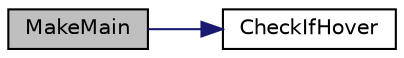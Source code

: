 digraph "MakeMain"
{
 // LATEX_PDF_SIZE
  edge [fontname="Helvetica",fontsize="10",labelfontname="Helvetica",labelfontsize="10"];
  node [fontname="Helvetica",fontsize="10",shape=record];
  rankdir="LR";
  Node12 [label="MakeMain",height=0.2,width=0.4,color="black", fillcolor="grey75", style="filled", fontcolor="black",tooltip="Function used for creating and drawing main menu on screen."];
  Node12 -> Node13 [color="midnightblue",fontsize="10",style="solid",fontname="Helvetica"];
  Node13 [label="CheckIfHover",height=0.2,width=0.4,color="black", fillcolor="white", style="filled",URL="$making_menu_8c.html#afc43a28ca87591786836417e88f766a8",tooltip="Checks if mouse has hovered button."];
}

